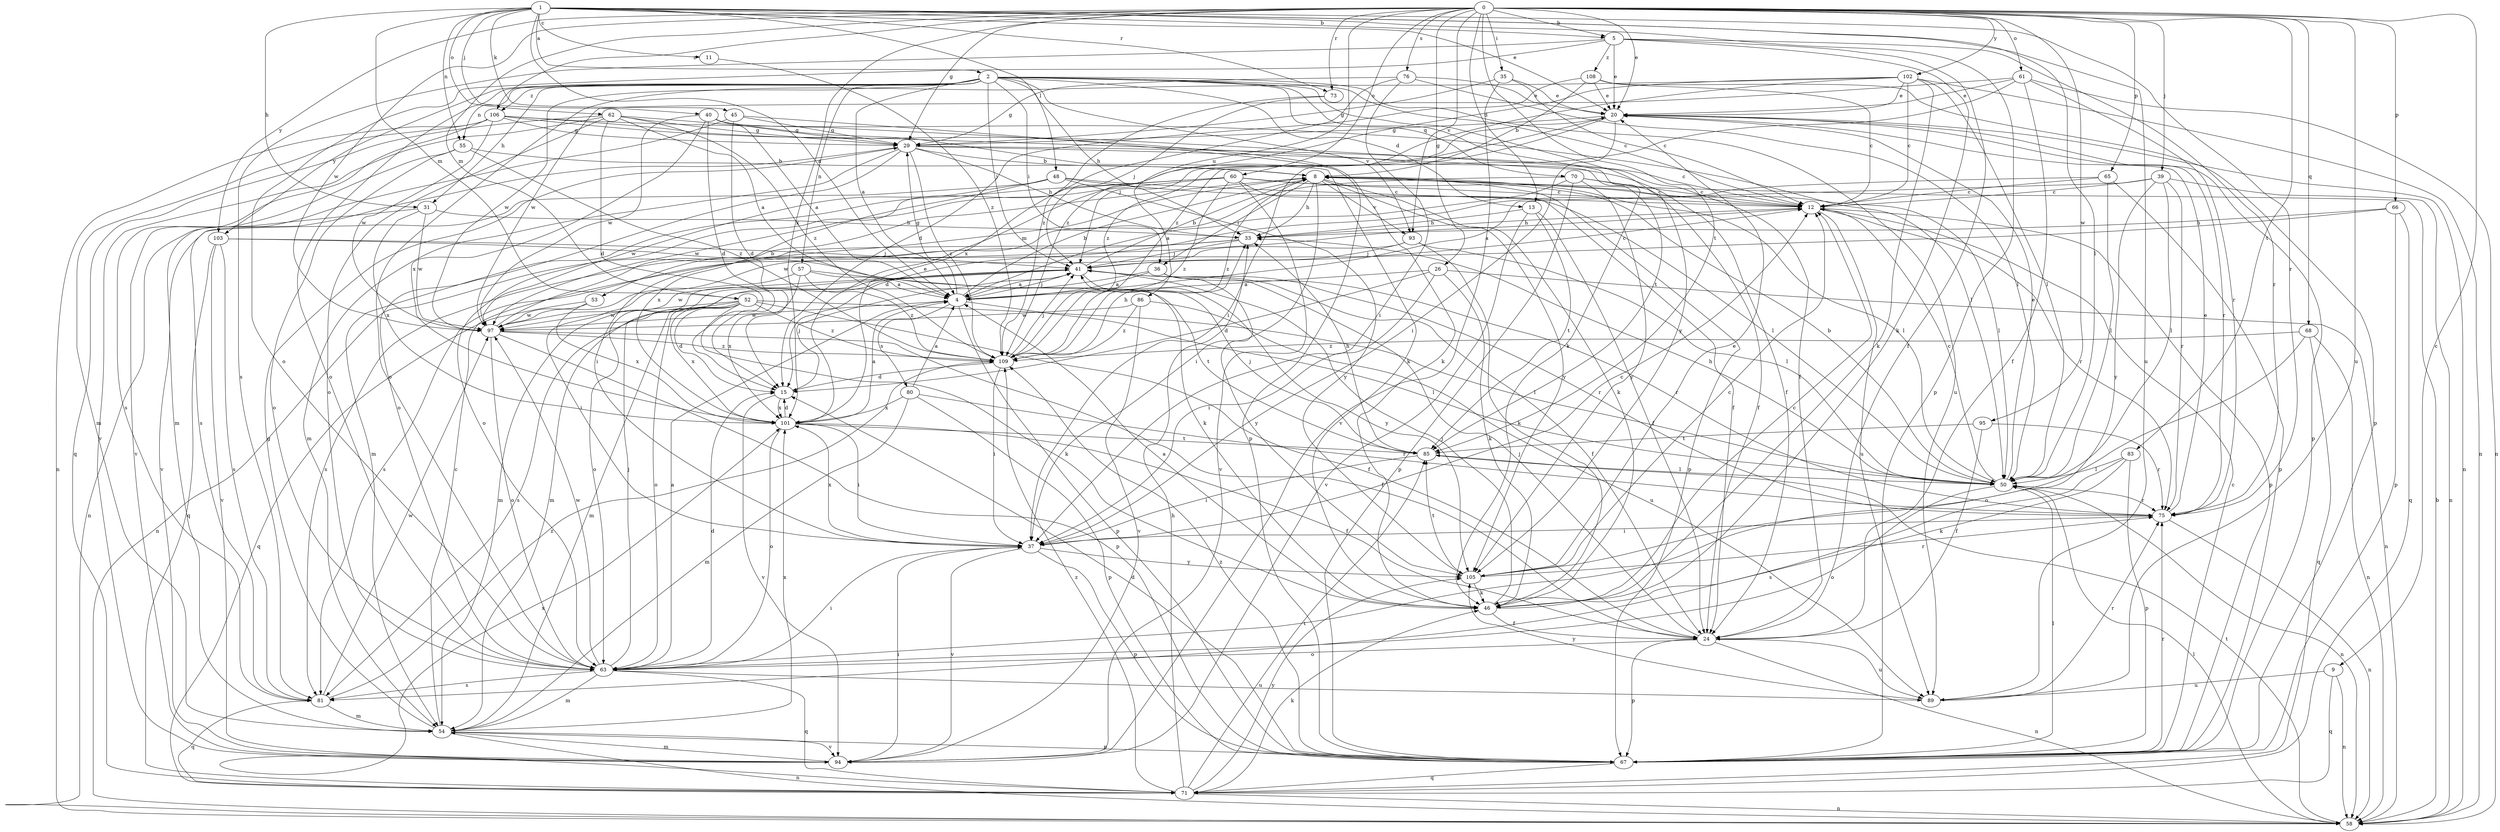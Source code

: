 strict digraph  {
0;
1;
2;
4;
5;
8;
9;
11;
12;
13;
15;
20;
24;
26;
29;
31;
33;
35;
36;
37;
39;
40;
41;
45;
46;
48;
50;
52;
53;
54;
55;
57;
58;
60;
61;
62;
63;
65;
66;
67;
68;
70;
71;
73;
75;
76;
80;
81;
83;
85;
86;
89;
93;
94;
95;
97;
101;
102;
103;
105;
106;
108;
109;
0 -> 5  [label=b];
0 -> 9  [label=c];
0 -> 13  [label=d];
0 -> 20  [label=e];
0 -> 26  [label=g];
0 -> 29  [label=g];
0 -> 35  [label=i];
0 -> 39  [label=j];
0 -> 52  [label=m];
0 -> 60  [label=o];
0 -> 61  [label=o];
0 -> 65  [label=p];
0 -> 66  [label=p];
0 -> 68  [label=q];
0 -> 73  [label=r];
0 -> 76  [label=s];
0 -> 83  [label=t];
0 -> 85  [label=t];
0 -> 86  [label=u];
0 -> 89  [label=u];
0 -> 93  [label=v];
0 -> 95  [label=w];
0 -> 97  [label=w];
0 -> 101  [label=x];
0 -> 102  [label=y];
0 -> 103  [label=y];
0 -> 106  [label=z];
1 -> 2  [label=a];
1 -> 4  [label=a];
1 -> 5  [label=b];
1 -> 11  [label=c];
1 -> 20  [label=e];
1 -> 31  [label=h];
1 -> 40  [label=j];
1 -> 45  [label=k];
1 -> 48  [label=l];
1 -> 50  [label=l];
1 -> 52  [label=m];
1 -> 55  [label=n];
1 -> 62  [label=o];
1 -> 67  [label=p];
1 -> 73  [label=r];
1 -> 75  [label=r];
1 -> 89  [label=u];
2 -> 4  [label=a];
2 -> 12  [label=c];
2 -> 13  [label=d];
2 -> 31  [label=h];
2 -> 33  [label=h];
2 -> 36  [label=i];
2 -> 41  [label=j];
2 -> 46  [label=k];
2 -> 55  [label=n];
2 -> 57  [label=n];
2 -> 63  [label=o];
2 -> 70  [label=q];
2 -> 89  [label=u];
2 -> 93  [label=v];
2 -> 97  [label=w];
2 -> 103  [label=y];
2 -> 105  [label=y];
2 -> 106  [label=z];
4 -> 8  [label=b];
4 -> 29  [label=g];
4 -> 41  [label=j];
4 -> 50  [label=l];
4 -> 67  [label=p];
4 -> 80  [label=s];
4 -> 97  [label=w];
5 -> 20  [label=e];
5 -> 24  [label=f];
5 -> 46  [label=k];
5 -> 63  [label=o];
5 -> 75  [label=r];
5 -> 81  [label=s];
5 -> 108  [label=z];
8 -> 12  [label=c];
8 -> 33  [label=h];
8 -> 36  [label=i];
8 -> 37  [label=i];
8 -> 46  [label=k];
8 -> 50  [label=l];
8 -> 53  [label=m];
8 -> 67  [label=p];
8 -> 93  [label=v];
8 -> 105  [label=y];
8 -> 109  [label=z];
9 -> 58  [label=n];
9 -> 71  [label=q];
9 -> 89  [label=u];
11 -> 109  [label=z];
12 -> 33  [label=h];
12 -> 67  [label=p];
12 -> 75  [label=r];
12 -> 89  [label=u];
13 -> 24  [label=f];
13 -> 33  [label=h];
13 -> 85  [label=t];
13 -> 94  [label=v];
15 -> 41  [label=j];
15 -> 94  [label=v];
15 -> 101  [label=x];
20 -> 29  [label=g];
20 -> 37  [label=i];
20 -> 41  [label=j];
20 -> 58  [label=n];
20 -> 67  [label=p];
20 -> 75  [label=r];
20 -> 109  [label=z];
24 -> 41  [label=j];
24 -> 58  [label=n];
24 -> 63  [label=o];
24 -> 67  [label=p];
24 -> 89  [label=u];
26 -> 4  [label=a];
26 -> 15  [label=d];
26 -> 37  [label=i];
26 -> 46  [label=k];
26 -> 58  [label=n];
29 -> 8  [label=b];
29 -> 12  [label=c];
29 -> 24  [label=f];
29 -> 33  [label=h];
29 -> 54  [label=m];
29 -> 63  [label=o];
29 -> 81  [label=s];
29 -> 109  [label=z];
31 -> 33  [label=h];
31 -> 58  [label=n];
31 -> 97  [label=w];
31 -> 101  [label=x];
33 -> 41  [label=j];
33 -> 58  [label=n];
33 -> 81  [label=s];
35 -> 12  [label=c];
35 -> 20  [label=e];
35 -> 29  [label=g];
35 -> 94  [label=v];
36 -> 4  [label=a];
36 -> 54  [label=m];
36 -> 75  [label=r];
36 -> 105  [label=y];
37 -> 12  [label=c];
37 -> 67  [label=p];
37 -> 94  [label=v];
37 -> 101  [label=x];
37 -> 105  [label=y];
39 -> 4  [label=a];
39 -> 12  [label=c];
39 -> 50  [label=l];
39 -> 58  [label=n];
39 -> 75  [label=r];
39 -> 105  [label=y];
40 -> 4  [label=a];
40 -> 15  [label=d];
40 -> 29  [label=g];
40 -> 46  [label=k];
40 -> 97  [label=w];
40 -> 101  [label=x];
41 -> 4  [label=a];
41 -> 8  [label=b];
41 -> 12  [label=c];
41 -> 24  [label=f];
41 -> 54  [label=m];
41 -> 63  [label=o];
41 -> 75  [label=r];
41 -> 97  [label=w];
41 -> 105  [label=y];
45 -> 15  [label=d];
45 -> 29  [label=g];
45 -> 54  [label=m];
45 -> 67  [label=p];
46 -> 4  [label=a];
46 -> 12  [label=c];
46 -> 24  [label=f];
46 -> 41  [label=j];
48 -> 12  [label=c];
48 -> 50  [label=l];
48 -> 94  [label=v];
48 -> 97  [label=w];
48 -> 101  [label=x];
48 -> 105  [label=y];
50 -> 8  [label=b];
50 -> 12  [label=c];
50 -> 20  [label=e];
50 -> 33  [label=h];
50 -> 58  [label=n];
50 -> 63  [label=o];
50 -> 75  [label=r];
52 -> 15  [label=d];
52 -> 24  [label=f];
52 -> 46  [label=k];
52 -> 50  [label=l];
52 -> 54  [label=m];
52 -> 63  [label=o];
52 -> 81  [label=s];
52 -> 97  [label=w];
52 -> 101  [label=x];
52 -> 109  [label=z];
53 -> 71  [label=q];
53 -> 97  [label=w];
53 -> 101  [label=x];
54 -> 12  [label=c];
54 -> 29  [label=g];
54 -> 58  [label=n];
54 -> 67  [label=p];
54 -> 94  [label=v];
54 -> 101  [label=x];
55 -> 8  [label=b];
55 -> 63  [label=o];
55 -> 94  [label=v];
55 -> 109  [label=z];
57 -> 4  [label=a];
57 -> 37  [label=i];
57 -> 85  [label=t];
57 -> 101  [label=x];
57 -> 109  [label=z];
58 -> 8  [label=b];
58 -> 50  [label=l];
58 -> 85  [label=t];
60 -> 12  [label=c];
60 -> 24  [label=f];
60 -> 50  [label=l];
60 -> 54  [label=m];
60 -> 63  [label=o];
60 -> 94  [label=v];
60 -> 97  [label=w];
60 -> 109  [label=z];
61 -> 20  [label=e];
61 -> 24  [label=f];
61 -> 58  [label=n];
61 -> 75  [label=r];
61 -> 97  [label=w];
61 -> 109  [label=z];
62 -> 4  [label=a];
62 -> 15  [label=d];
62 -> 29  [label=g];
62 -> 46  [label=k];
62 -> 63  [label=o];
62 -> 71  [label=q];
62 -> 94  [label=v];
62 -> 109  [label=z];
63 -> 4  [label=a];
63 -> 15  [label=d];
63 -> 37  [label=i];
63 -> 41  [label=j];
63 -> 54  [label=m];
63 -> 71  [label=q];
63 -> 81  [label=s];
63 -> 89  [label=u];
63 -> 97  [label=w];
65 -> 12  [label=c];
65 -> 15  [label=d];
65 -> 50  [label=l];
65 -> 67  [label=p];
66 -> 33  [label=h];
66 -> 67  [label=p];
66 -> 71  [label=q];
66 -> 97  [label=w];
67 -> 12  [label=c];
67 -> 15  [label=d];
67 -> 50  [label=l];
67 -> 71  [label=q];
67 -> 75  [label=r];
67 -> 109  [label=z];
68 -> 58  [label=n];
68 -> 63  [label=o];
68 -> 71  [label=q];
68 -> 109  [label=z];
70 -> 4  [label=a];
70 -> 12  [label=c];
70 -> 24  [label=f];
70 -> 37  [label=i];
70 -> 67  [label=p];
70 -> 105  [label=y];
71 -> 33  [label=h];
71 -> 46  [label=k];
71 -> 58  [label=n];
71 -> 85  [label=t];
71 -> 101  [label=x];
71 -> 105  [label=y];
71 -> 109  [label=z];
73 -> 41  [label=j];
73 -> 109  [label=z];
75 -> 20  [label=e];
75 -> 37  [label=i];
75 -> 58  [label=n];
76 -> 20  [label=e];
76 -> 29  [label=g];
76 -> 37  [label=i];
76 -> 50  [label=l];
76 -> 101  [label=x];
80 -> 4  [label=a];
80 -> 54  [label=m];
80 -> 67  [label=p];
80 -> 75  [label=r];
80 -> 101  [label=x];
81 -> 54  [label=m];
81 -> 71  [label=q];
81 -> 97  [label=w];
81 -> 109  [label=z];
83 -> 46  [label=k];
83 -> 50  [label=l];
83 -> 67  [label=p];
83 -> 81  [label=s];
85 -> 33  [label=h];
85 -> 37  [label=i];
85 -> 41  [label=j];
85 -> 50  [label=l];
86 -> 89  [label=u];
86 -> 94  [label=v];
86 -> 97  [label=w];
86 -> 109  [label=z];
89 -> 75  [label=r];
89 -> 105  [label=y];
93 -> 41  [label=j];
93 -> 46  [label=k];
93 -> 50  [label=l];
93 -> 81  [label=s];
94 -> 37  [label=i];
94 -> 54  [label=m];
95 -> 24  [label=f];
95 -> 75  [label=r];
95 -> 85  [label=t];
97 -> 8  [label=b];
97 -> 24  [label=f];
97 -> 63  [label=o];
97 -> 67  [label=p];
97 -> 109  [label=z];
101 -> 4  [label=a];
101 -> 15  [label=d];
101 -> 20  [label=e];
101 -> 24  [label=f];
101 -> 37  [label=i];
101 -> 63  [label=o];
101 -> 85  [label=t];
102 -> 12  [label=c];
102 -> 20  [label=e];
102 -> 37  [label=i];
102 -> 46  [label=k];
102 -> 50  [label=l];
102 -> 58  [label=n];
102 -> 63  [label=o];
102 -> 109  [label=z];
103 -> 41  [label=j];
103 -> 46  [label=k];
103 -> 71  [label=q];
103 -> 81  [label=s];
103 -> 94  [label=v];
105 -> 12  [label=c];
105 -> 20  [label=e];
105 -> 46  [label=k];
105 -> 75  [label=r];
105 -> 85  [label=t];
106 -> 24  [label=f];
106 -> 29  [label=g];
106 -> 50  [label=l];
106 -> 54  [label=m];
106 -> 58  [label=n];
106 -> 81  [label=s];
106 -> 85  [label=t];
106 -> 97  [label=w];
108 -> 8  [label=b];
108 -> 12  [label=c];
108 -> 15  [label=d];
108 -> 20  [label=e];
108 -> 67  [label=p];
109 -> 15  [label=d];
109 -> 33  [label=h];
109 -> 37  [label=i];
109 -> 41  [label=j];
}
